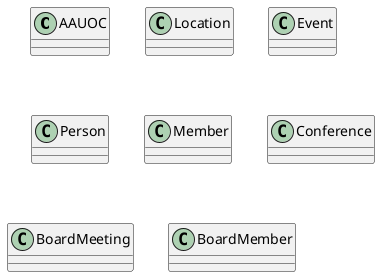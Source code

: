 @startuml
class AAUOC
class Location
class Event
class Person
class Member
class Conference
class BoardMeeting
class BoardMember
@enduml